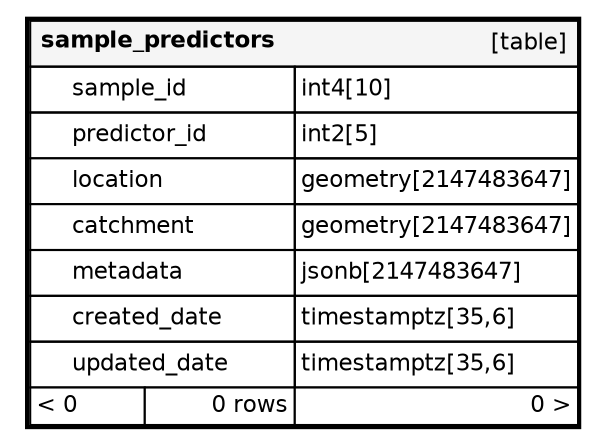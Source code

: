 digraph "sample_predictors" {
  graph [
    rankdir="RL"
    bgcolor="#ffffff"
    nodesep="0.18"
    ranksep="0.46"
    fontname="Helvetica"
    fontsize="11"
    ration="compress"
  ];
  node [
    fontname="Helvetica"
    fontsize="11"
    shape="plaintext"
  ];
  edge [
    arrowsize="0.8"
  ];
  "sample_predictors" [
   label=<
    <TABLE BORDER="2" CELLBORDER="1" CELLSPACING="0" BGCOLOR="#ffffff">
      <TR><TD COLSPAN="4"  BGCOLOR="#f5f5f5"><TABLE BORDER="0" CELLSPACING="0"><TR><TD ALIGN="LEFT"><B>sample_predictors</B></TD><TD ALIGN="RIGHT">[table]</TD></TR></TABLE></TD></TR>
      <TR><TD PORT="sample_id" COLSPAN="2" ALIGN="LEFT"><TABLE BORDER="0" CELLSPACING="0" ALIGN="LEFT"><TR ALIGN="LEFT"><TD ALIGN="LEFT" FIXEDSIZE="TRUE" WIDTH="15" HEIGHT="16"></TD><TD ALIGN="LEFT" FIXEDSIZE="TRUE" WIDTH="106" HEIGHT="16">sample_id</TD></TR></TABLE></TD><TD PORT="sample_id.type" ALIGN="LEFT">int4[10]</TD></TR>
      <TR><TD PORT="predictor_id" COLSPAN="2" ALIGN="LEFT"><TABLE BORDER="0" CELLSPACING="0" ALIGN="LEFT"><TR ALIGN="LEFT"><TD ALIGN="LEFT" FIXEDSIZE="TRUE" WIDTH="15" HEIGHT="16"></TD><TD ALIGN="LEFT" FIXEDSIZE="TRUE" WIDTH="106" HEIGHT="16">predictor_id</TD></TR></TABLE></TD><TD PORT="predictor_id.type" ALIGN="LEFT">int2[5]</TD></TR>
      <TR><TD PORT="location" COLSPAN="2" BGCOLOR="#ffffff" ALIGN="LEFT"><TABLE BORDER="0" CELLSPACING="0" ALIGN="LEFT"><TR ALIGN="LEFT"><TD ALIGN="LEFT" FIXEDSIZE="TRUE" WIDTH="15" HEIGHT="16"></TD><TD ALIGN="LEFT" FIXEDSIZE="TRUE" WIDTH="106" HEIGHT="16">location</TD></TR></TABLE></TD><TD PORT="location.type" ALIGN="LEFT">geometry[2147483647]</TD></TR>
      <TR><TD PORT="catchment" COLSPAN="2" BGCOLOR="#ffffff" ALIGN="LEFT"><TABLE BORDER="0" CELLSPACING="0" ALIGN="LEFT"><TR ALIGN="LEFT"><TD ALIGN="LEFT" FIXEDSIZE="TRUE" WIDTH="15" HEIGHT="16"></TD><TD ALIGN="LEFT" FIXEDSIZE="TRUE" WIDTH="106" HEIGHT="16">catchment</TD></TR></TABLE></TD><TD PORT="catchment.type" ALIGN="LEFT">geometry[2147483647]</TD></TR>
      <TR><TD PORT="metadata" COLSPAN="2" ALIGN="LEFT"><TABLE BORDER="0" CELLSPACING="0" ALIGN="LEFT"><TR ALIGN="LEFT"><TD ALIGN="LEFT" FIXEDSIZE="TRUE" WIDTH="15" HEIGHT="16"></TD><TD ALIGN="LEFT" FIXEDSIZE="TRUE" WIDTH="106" HEIGHT="16">metadata</TD></TR></TABLE></TD><TD PORT="metadata.type" ALIGN="LEFT">jsonb[2147483647]</TD></TR>
      <TR><TD PORT="created_date" COLSPAN="2" ALIGN="LEFT"><TABLE BORDER="0" CELLSPACING="0" ALIGN="LEFT"><TR ALIGN="LEFT"><TD ALIGN="LEFT" FIXEDSIZE="TRUE" WIDTH="15" HEIGHT="16"></TD><TD ALIGN="LEFT" FIXEDSIZE="TRUE" WIDTH="106" HEIGHT="16">created_date</TD></TR></TABLE></TD><TD PORT="created_date.type" ALIGN="LEFT">timestamptz[35,6]</TD></TR>
      <TR><TD PORT="updated_date" COLSPAN="2" ALIGN="LEFT"><TABLE BORDER="0" CELLSPACING="0" ALIGN="LEFT"><TR ALIGN="LEFT"><TD ALIGN="LEFT" FIXEDSIZE="TRUE" WIDTH="15" HEIGHT="16"></TD><TD ALIGN="LEFT" FIXEDSIZE="TRUE" WIDTH="106" HEIGHT="16">updated_date</TD></TR></TABLE></TD><TD PORT="updated_date.type" ALIGN="LEFT">timestamptz[35,6]</TD></TR>
      <TR><TD ALIGN="LEFT" BGCOLOR="#ffffff">&lt; 0</TD><TD ALIGN="RIGHT" BGCOLOR="#ffffff">0 rows</TD><TD ALIGN="RIGHT" BGCOLOR="#ffffff">0 &gt;</TD></TR>
    </TABLE>>
    URL="tables/sample_predictors.html"
    target="_top"
    tooltip="sample_predictors"
  ];
}
